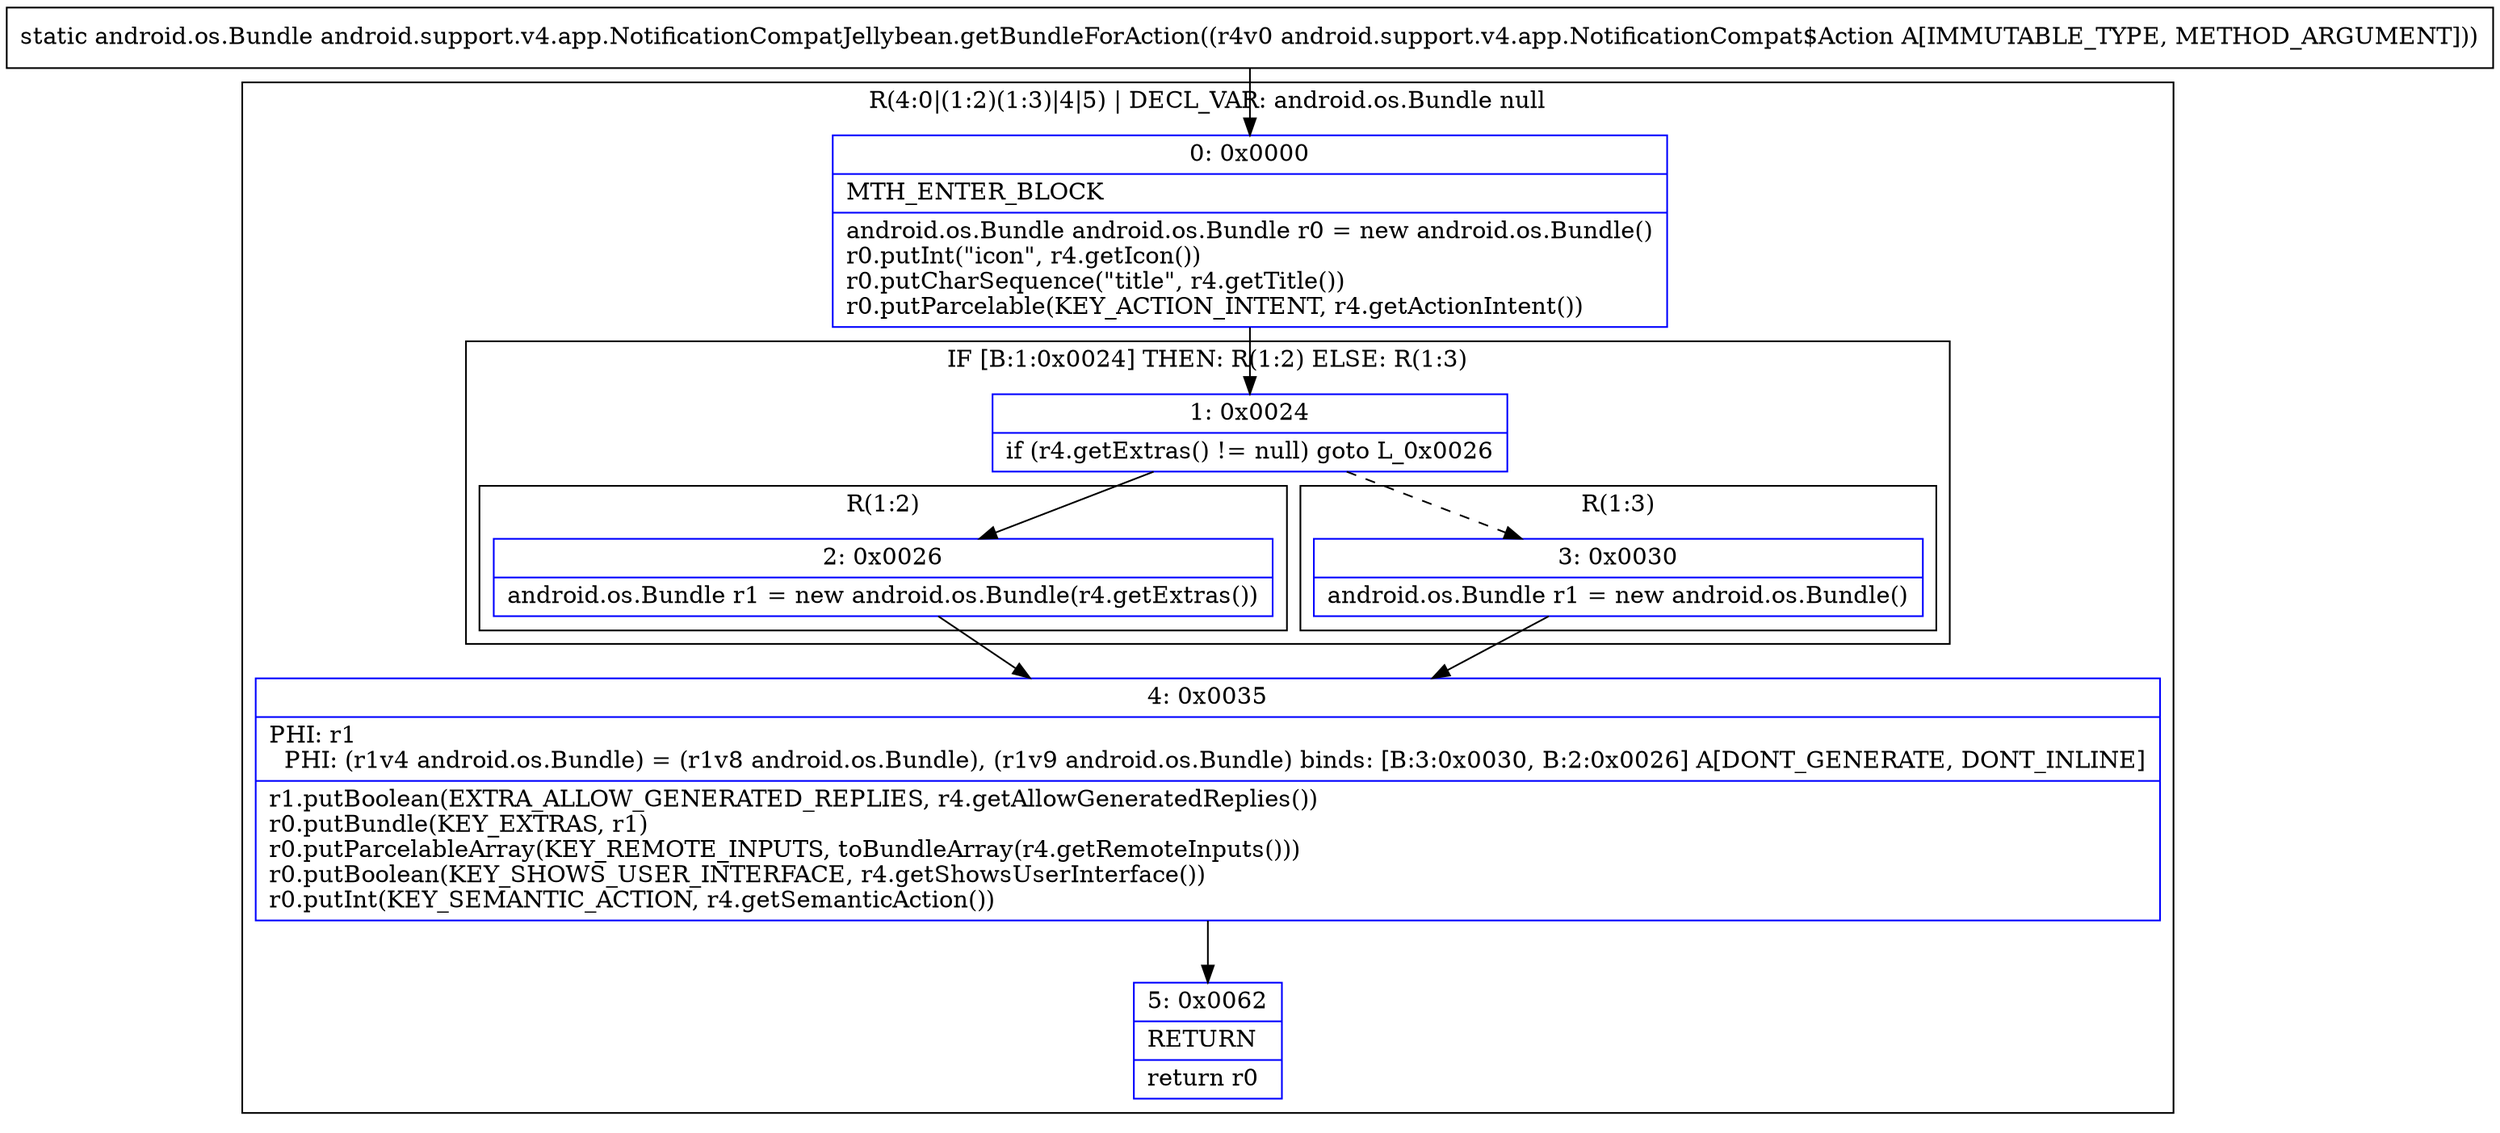 digraph "CFG forandroid.support.v4.app.NotificationCompatJellybean.getBundleForAction(Landroid\/support\/v4\/app\/NotificationCompat$Action;)Landroid\/os\/Bundle;" {
subgraph cluster_Region_1118444882 {
label = "R(4:0|(1:2)(1:3)|4|5) | DECL_VAR: android.os.Bundle null\l";
node [shape=record,color=blue];
Node_0 [shape=record,label="{0\:\ 0x0000|MTH_ENTER_BLOCK\l|android.os.Bundle android.os.Bundle r0 = new android.os.Bundle()\lr0.putInt(\"icon\", r4.getIcon())\lr0.putCharSequence(\"title\", r4.getTitle())\lr0.putParcelable(KEY_ACTION_INTENT, r4.getActionIntent())\l}"];
subgraph cluster_IfRegion_879692781 {
label = "IF [B:1:0x0024] THEN: R(1:2) ELSE: R(1:3)";
node [shape=record,color=blue];
Node_1 [shape=record,label="{1\:\ 0x0024|if (r4.getExtras() != null) goto L_0x0026\l}"];
subgraph cluster_Region_1559645837 {
label = "R(1:2)";
node [shape=record,color=blue];
Node_2 [shape=record,label="{2\:\ 0x0026|android.os.Bundle r1 = new android.os.Bundle(r4.getExtras())\l}"];
}
subgraph cluster_Region_1611757817 {
label = "R(1:3)";
node [shape=record,color=blue];
Node_3 [shape=record,label="{3\:\ 0x0030|android.os.Bundle r1 = new android.os.Bundle()\l}"];
}
}
Node_4 [shape=record,label="{4\:\ 0x0035|PHI: r1 \l  PHI: (r1v4 android.os.Bundle) = (r1v8 android.os.Bundle), (r1v9 android.os.Bundle) binds: [B:3:0x0030, B:2:0x0026] A[DONT_GENERATE, DONT_INLINE]\l|r1.putBoolean(EXTRA_ALLOW_GENERATED_REPLIES, r4.getAllowGeneratedReplies())\lr0.putBundle(KEY_EXTRAS, r1)\lr0.putParcelableArray(KEY_REMOTE_INPUTS, toBundleArray(r4.getRemoteInputs()))\lr0.putBoolean(KEY_SHOWS_USER_INTERFACE, r4.getShowsUserInterface())\lr0.putInt(KEY_SEMANTIC_ACTION, r4.getSemanticAction())\l}"];
Node_5 [shape=record,label="{5\:\ 0x0062|RETURN\l|return r0\l}"];
}
MethodNode[shape=record,label="{static android.os.Bundle android.support.v4.app.NotificationCompatJellybean.getBundleForAction((r4v0 android.support.v4.app.NotificationCompat$Action A[IMMUTABLE_TYPE, METHOD_ARGUMENT])) }"];
MethodNode -> Node_0;
Node_0 -> Node_1;
Node_1 -> Node_2;
Node_1 -> Node_3[style=dashed];
Node_2 -> Node_4;
Node_3 -> Node_4;
Node_4 -> Node_5;
}

